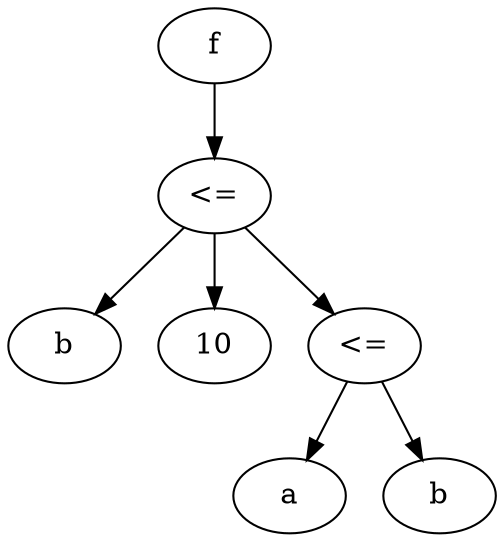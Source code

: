 digraph {
x5647b21b9c40 -> x5647b21b9710
x5647b21b9710 -> x5647b21b9780
x5647b21b9710 -> x5647b21b96a0
x5647b21b9710 -> x5647b21b9af0
x5647b21b9af0 -> x5647b21b9b60
x5647b21b9af0 -> x5647b21b9a80
x5647b21b9c40 [label="f"];
x5647b21b9710 [label="<="];
x5647b21b9780 [label="b"];
x5647b21b96a0 [label="10"];
x5647b21b9af0 [label="<="];
x5647b21b9b60 [label="a"];
x5647b21b9a80 [label="b"];
}
